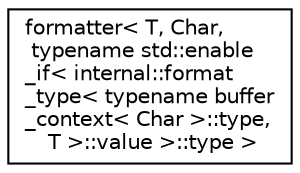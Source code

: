 digraph "Graphical Class Hierarchy"
{
  edge [fontname="Helvetica",fontsize="10",labelfontname="Helvetica",labelfontsize="10"];
  node [fontname="Helvetica",fontsize="10",shape=record];
  rankdir="LR";
  Node1 [label="formatter\< T, Char,\l typename std::enable\l_if\< internal::format\l_type\< typename buffer\l_context\< Char \>::type,\l T \>::value \>::type \>",height=0.2,width=0.4,color="black", fillcolor="white", style="filled",URL="$structformatter_3_01_t_00_01_char_00_01typename_01std_1_1enable__if_3_01internal_1_1format__typeef2b7d59b5441fbead72290e06693dea.html"];
}

